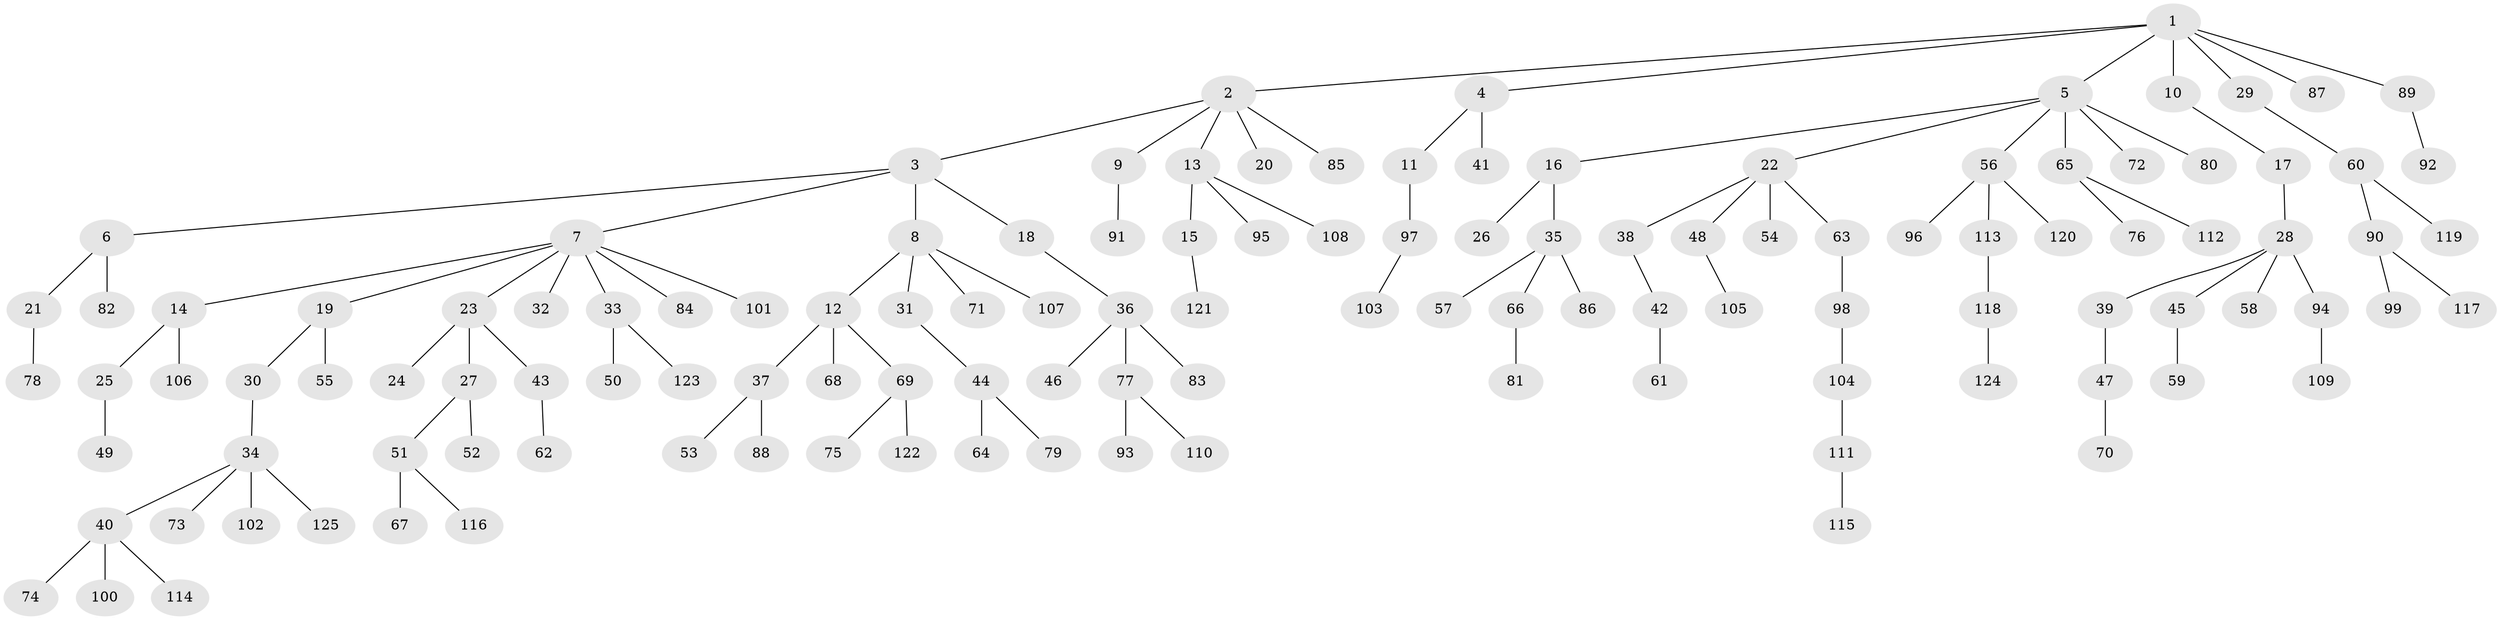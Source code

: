 // coarse degree distribution, {4: 0.08045977011494253, 2: 0.22988505747126436, 1: 0.6091954022988506, 5: 0.022988505747126436, 6: 0.011494252873563218, 17: 0.011494252873563218, 3: 0.022988505747126436, 12: 0.011494252873563218}
// Generated by graph-tools (version 1.1) at 2025/55/03/04/25 21:55:58]
// undirected, 125 vertices, 124 edges
graph export_dot {
graph [start="1"]
  node [color=gray90,style=filled];
  1;
  2;
  3;
  4;
  5;
  6;
  7;
  8;
  9;
  10;
  11;
  12;
  13;
  14;
  15;
  16;
  17;
  18;
  19;
  20;
  21;
  22;
  23;
  24;
  25;
  26;
  27;
  28;
  29;
  30;
  31;
  32;
  33;
  34;
  35;
  36;
  37;
  38;
  39;
  40;
  41;
  42;
  43;
  44;
  45;
  46;
  47;
  48;
  49;
  50;
  51;
  52;
  53;
  54;
  55;
  56;
  57;
  58;
  59;
  60;
  61;
  62;
  63;
  64;
  65;
  66;
  67;
  68;
  69;
  70;
  71;
  72;
  73;
  74;
  75;
  76;
  77;
  78;
  79;
  80;
  81;
  82;
  83;
  84;
  85;
  86;
  87;
  88;
  89;
  90;
  91;
  92;
  93;
  94;
  95;
  96;
  97;
  98;
  99;
  100;
  101;
  102;
  103;
  104;
  105;
  106;
  107;
  108;
  109;
  110;
  111;
  112;
  113;
  114;
  115;
  116;
  117;
  118;
  119;
  120;
  121;
  122;
  123;
  124;
  125;
  1 -- 2;
  1 -- 4;
  1 -- 5;
  1 -- 10;
  1 -- 29;
  1 -- 87;
  1 -- 89;
  2 -- 3;
  2 -- 9;
  2 -- 13;
  2 -- 20;
  2 -- 85;
  3 -- 6;
  3 -- 7;
  3 -- 8;
  3 -- 18;
  4 -- 11;
  4 -- 41;
  5 -- 16;
  5 -- 22;
  5 -- 56;
  5 -- 65;
  5 -- 72;
  5 -- 80;
  6 -- 21;
  6 -- 82;
  7 -- 14;
  7 -- 19;
  7 -- 23;
  7 -- 32;
  7 -- 33;
  7 -- 84;
  7 -- 101;
  8 -- 12;
  8 -- 31;
  8 -- 71;
  8 -- 107;
  9 -- 91;
  10 -- 17;
  11 -- 97;
  12 -- 37;
  12 -- 68;
  12 -- 69;
  13 -- 15;
  13 -- 95;
  13 -- 108;
  14 -- 25;
  14 -- 106;
  15 -- 121;
  16 -- 26;
  16 -- 35;
  17 -- 28;
  18 -- 36;
  19 -- 30;
  19 -- 55;
  21 -- 78;
  22 -- 38;
  22 -- 48;
  22 -- 54;
  22 -- 63;
  23 -- 24;
  23 -- 27;
  23 -- 43;
  25 -- 49;
  27 -- 51;
  27 -- 52;
  28 -- 39;
  28 -- 45;
  28 -- 58;
  28 -- 94;
  29 -- 60;
  30 -- 34;
  31 -- 44;
  33 -- 50;
  33 -- 123;
  34 -- 40;
  34 -- 73;
  34 -- 102;
  34 -- 125;
  35 -- 57;
  35 -- 66;
  35 -- 86;
  36 -- 46;
  36 -- 77;
  36 -- 83;
  37 -- 53;
  37 -- 88;
  38 -- 42;
  39 -- 47;
  40 -- 74;
  40 -- 100;
  40 -- 114;
  42 -- 61;
  43 -- 62;
  44 -- 64;
  44 -- 79;
  45 -- 59;
  47 -- 70;
  48 -- 105;
  51 -- 67;
  51 -- 116;
  56 -- 96;
  56 -- 113;
  56 -- 120;
  60 -- 90;
  60 -- 119;
  63 -- 98;
  65 -- 76;
  65 -- 112;
  66 -- 81;
  69 -- 75;
  69 -- 122;
  77 -- 93;
  77 -- 110;
  89 -- 92;
  90 -- 99;
  90 -- 117;
  94 -- 109;
  97 -- 103;
  98 -- 104;
  104 -- 111;
  111 -- 115;
  113 -- 118;
  118 -- 124;
}

